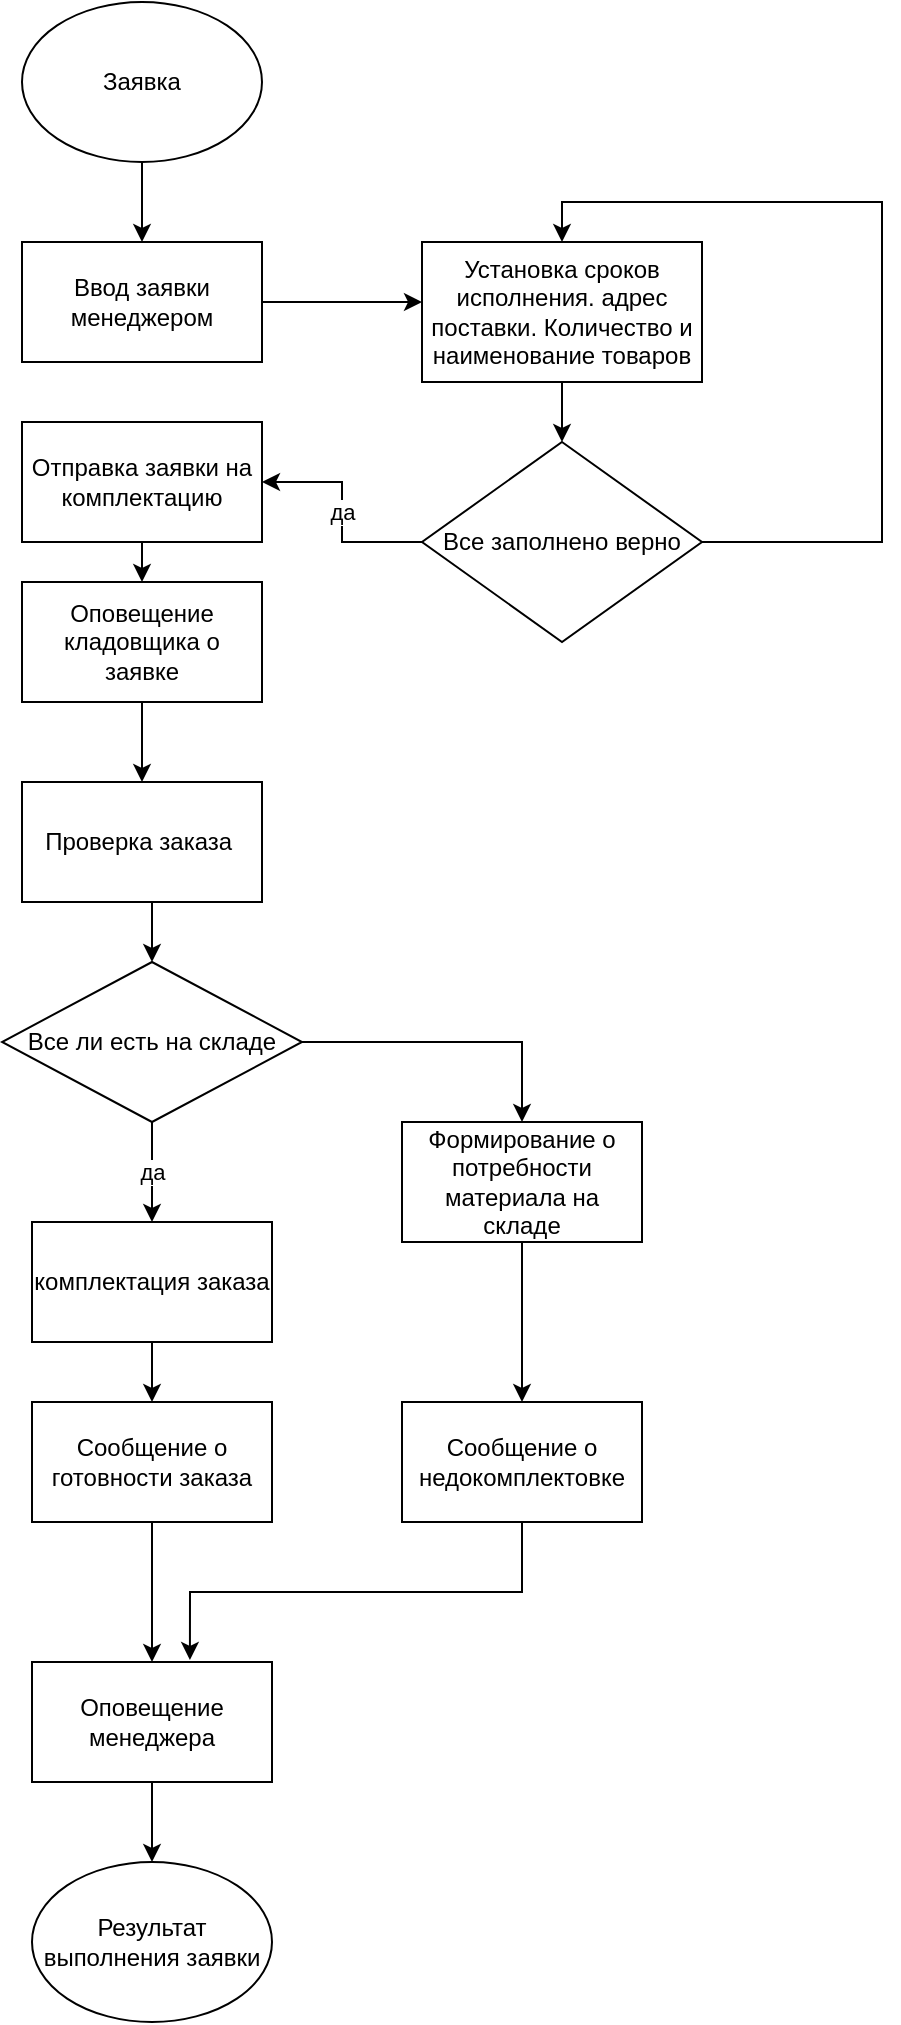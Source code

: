 <mxfile version="19.0.3" type="device"><diagram id="GWmdOLkVPI-1PdBXyWGp" name="Страница 1"><mxGraphModel dx="1422" dy="875" grid="1" gridSize="10" guides="1" tooltips="1" connect="1" arrows="1" fold="1" page="1" pageScale="1" pageWidth="827" pageHeight="1169" math="0" shadow="0"><root><mxCell id="0"/><mxCell id="1" parent="0"/><mxCell id="9EqSsU4DN5xO-eUXExSU-23" style="edgeStyle=orthogonalEdgeStyle;rounded=0;orthogonalLoop=1;jettySize=auto;html=1;exitX=1;exitY=0.5;exitDx=0;exitDy=0;" edge="1" parent="1" source="9EqSsU4DN5xO-eUXExSU-1"><mxGeometry relative="1" as="geometry"><mxPoint x="290" y="190" as="targetPoint"/></mxGeometry></mxCell><mxCell id="9EqSsU4DN5xO-eUXExSU-1" value="Ввод заявки менеджером" style="rounded=0;whiteSpace=wrap;html=1;" vertex="1" parent="1"><mxGeometry x="90" y="160" width="120" height="60" as="geometry"/></mxCell><mxCell id="9EqSsU4DN5xO-eUXExSU-33" style="edgeStyle=orthogonalEdgeStyle;rounded=0;orthogonalLoop=1;jettySize=auto;html=1;exitX=0.5;exitY=1;exitDx=0;exitDy=0;entryX=0.5;entryY=0;entryDx=0;entryDy=0;" edge="1" parent="1" source="9EqSsU4DN5xO-eUXExSU-3" target="9EqSsU4DN5xO-eUXExSU-1"><mxGeometry relative="1" as="geometry"/></mxCell><mxCell id="9EqSsU4DN5xO-eUXExSU-3" value="Заявка" style="ellipse;whiteSpace=wrap;html=1;" vertex="1" parent="1"><mxGeometry x="90" y="40" width="120" height="80" as="geometry"/></mxCell><mxCell id="9EqSsU4DN5xO-eUXExSU-28" style="edgeStyle=orthogonalEdgeStyle;rounded=0;orthogonalLoop=1;jettySize=auto;html=1;exitX=0.5;exitY=1;exitDx=0;exitDy=0;entryX=0.5;entryY=0;entryDx=0;entryDy=0;" edge="1" parent="1" source="9EqSsU4DN5xO-eUXExSU-5" target="9EqSsU4DN5xO-eUXExSU-6"><mxGeometry relative="1" as="geometry"/></mxCell><mxCell id="9EqSsU4DN5xO-eUXExSU-5" value="Отправка заявки на комплектацию" style="rounded=0;whiteSpace=wrap;html=1;" vertex="1" parent="1"><mxGeometry x="90" y="250" width="120" height="60" as="geometry"/></mxCell><mxCell id="9EqSsU4DN5xO-eUXExSU-29" style="edgeStyle=orthogonalEdgeStyle;rounded=0;orthogonalLoop=1;jettySize=auto;html=1;exitX=0.5;exitY=1;exitDx=0;exitDy=0;entryX=0.5;entryY=0;entryDx=0;entryDy=0;" edge="1" parent="1" source="9EqSsU4DN5xO-eUXExSU-6" target="9EqSsU4DN5xO-eUXExSU-11"><mxGeometry relative="1" as="geometry"/></mxCell><mxCell id="9EqSsU4DN5xO-eUXExSU-6" value="Оповещение кладовщика о заявке" style="rounded=0;whiteSpace=wrap;html=1;" vertex="1" parent="1"><mxGeometry x="90" y="330" width="120" height="60" as="geometry"/></mxCell><mxCell id="9EqSsU4DN5xO-eUXExSU-14" style="edgeStyle=orthogonalEdgeStyle;rounded=0;orthogonalLoop=1;jettySize=auto;html=1;exitX=0.5;exitY=1;exitDx=0;exitDy=0;entryX=0.5;entryY=0;entryDx=0;entryDy=0;" edge="1" parent="1" source="9EqSsU4DN5xO-eUXExSU-7" target="9EqSsU4DN5xO-eUXExSU-10"><mxGeometry relative="1" as="geometry"/></mxCell><mxCell id="9EqSsU4DN5xO-eUXExSU-7" value="комплектация заказа" style="rounded=0;whiteSpace=wrap;html=1;" vertex="1" parent="1"><mxGeometry x="95" y="650" width="120" height="60" as="geometry"/></mxCell><mxCell id="9EqSsU4DN5xO-eUXExSU-13" value="да" style="edgeStyle=orthogonalEdgeStyle;rounded=0;orthogonalLoop=1;jettySize=auto;html=1;exitX=0.5;exitY=1;exitDx=0;exitDy=0;" edge="1" parent="1" source="9EqSsU4DN5xO-eUXExSU-9" target="9EqSsU4DN5xO-eUXExSU-7"><mxGeometry relative="1" as="geometry"/></mxCell><mxCell id="9EqSsU4DN5xO-eUXExSU-17" style="edgeStyle=orthogonalEdgeStyle;rounded=0;orthogonalLoop=1;jettySize=auto;html=1;exitX=1;exitY=0.5;exitDx=0;exitDy=0;entryX=0.5;entryY=0;entryDx=0;entryDy=0;" edge="1" parent="1" source="9EqSsU4DN5xO-eUXExSU-9" target="9EqSsU4DN5xO-eUXExSU-16"><mxGeometry relative="1" as="geometry"/></mxCell><mxCell id="9EqSsU4DN5xO-eUXExSU-9" value="Все ли есть на складе" style="rhombus;whiteSpace=wrap;html=1;" vertex="1" parent="1"><mxGeometry x="80" y="520" width="150" height="80" as="geometry"/></mxCell><mxCell id="9EqSsU4DN5xO-eUXExSU-20" style="edgeStyle=orthogonalEdgeStyle;rounded=0;orthogonalLoop=1;jettySize=auto;html=1;exitX=0.5;exitY=1;exitDx=0;exitDy=0;" edge="1" parent="1" source="9EqSsU4DN5xO-eUXExSU-10" target="9EqSsU4DN5xO-eUXExSU-19"><mxGeometry relative="1" as="geometry"/></mxCell><mxCell id="9EqSsU4DN5xO-eUXExSU-10" value="Сообщение о готовности заказа" style="rounded=0;whiteSpace=wrap;html=1;" vertex="1" parent="1"><mxGeometry x="95" y="740" width="120" height="60" as="geometry"/></mxCell><mxCell id="9EqSsU4DN5xO-eUXExSU-15" style="edgeStyle=orthogonalEdgeStyle;rounded=0;orthogonalLoop=1;jettySize=auto;html=1;exitX=0.5;exitY=1;exitDx=0;exitDy=0;entryX=0.5;entryY=0;entryDx=0;entryDy=0;" edge="1" parent="1" source="9EqSsU4DN5xO-eUXExSU-11" target="9EqSsU4DN5xO-eUXExSU-9"><mxGeometry relative="1" as="geometry"/></mxCell><mxCell id="9EqSsU4DN5xO-eUXExSU-11" value="Проверка заказа&amp;nbsp;" style="rounded=0;whiteSpace=wrap;html=1;" vertex="1" parent="1"><mxGeometry x="90" y="430" width="120" height="60" as="geometry"/></mxCell><mxCell id="9EqSsU4DN5xO-eUXExSU-30" style="edgeStyle=orthogonalEdgeStyle;rounded=0;orthogonalLoop=1;jettySize=auto;html=1;exitX=0.5;exitY=1;exitDx=0;exitDy=0;entryX=0.5;entryY=0;entryDx=0;entryDy=0;" edge="1" parent="1" source="9EqSsU4DN5xO-eUXExSU-16" target="9EqSsU4DN5xO-eUXExSU-18"><mxGeometry relative="1" as="geometry"/></mxCell><mxCell id="9EqSsU4DN5xO-eUXExSU-16" value="Формирование о потребности материала на складе" style="rounded=0;whiteSpace=wrap;html=1;" vertex="1" parent="1"><mxGeometry x="280" y="600" width="120" height="60" as="geometry"/></mxCell><mxCell id="9EqSsU4DN5xO-eUXExSU-21" style="edgeStyle=orthogonalEdgeStyle;rounded=0;orthogonalLoop=1;jettySize=auto;html=1;exitX=0.5;exitY=1;exitDx=0;exitDy=0;entryX=0.658;entryY=-0.017;entryDx=0;entryDy=0;entryPerimeter=0;" edge="1" parent="1" source="9EqSsU4DN5xO-eUXExSU-18" target="9EqSsU4DN5xO-eUXExSU-19"><mxGeometry relative="1" as="geometry"/></mxCell><mxCell id="9EqSsU4DN5xO-eUXExSU-18" value="Сообщение о недокомплектовке" style="rounded=0;whiteSpace=wrap;html=1;" vertex="1" parent="1"><mxGeometry x="280" y="740" width="120" height="60" as="geometry"/></mxCell><mxCell id="9EqSsU4DN5xO-eUXExSU-32" style="edgeStyle=orthogonalEdgeStyle;rounded=0;orthogonalLoop=1;jettySize=auto;html=1;exitX=0.5;exitY=1;exitDx=0;exitDy=0;entryX=0.5;entryY=0;entryDx=0;entryDy=0;" edge="1" parent="1" source="9EqSsU4DN5xO-eUXExSU-19" target="9EqSsU4DN5xO-eUXExSU-31"><mxGeometry relative="1" as="geometry"/></mxCell><mxCell id="9EqSsU4DN5xO-eUXExSU-19" value="Оповещение менеджера" style="rounded=0;whiteSpace=wrap;html=1;" vertex="1" parent="1"><mxGeometry x="95" y="870" width="120" height="60" as="geometry"/></mxCell><mxCell id="9EqSsU4DN5xO-eUXExSU-25" style="edgeStyle=orthogonalEdgeStyle;rounded=0;orthogonalLoop=1;jettySize=auto;html=1;exitX=0.5;exitY=1;exitDx=0;exitDy=0;" edge="1" parent="1" source="9EqSsU4DN5xO-eUXExSU-22" target="9EqSsU4DN5xO-eUXExSU-24"><mxGeometry relative="1" as="geometry"/></mxCell><mxCell id="9EqSsU4DN5xO-eUXExSU-22" value="Установка сроков исполнения. адрес поставки. Количество и наименование товаров" style="rounded=0;whiteSpace=wrap;html=1;" vertex="1" parent="1"><mxGeometry x="290" y="160" width="140" height="70" as="geometry"/></mxCell><mxCell id="9EqSsU4DN5xO-eUXExSU-26" value="да" style="edgeStyle=orthogonalEdgeStyle;rounded=0;orthogonalLoop=1;jettySize=auto;html=1;exitX=0;exitY=0.5;exitDx=0;exitDy=0;" edge="1" parent="1" source="9EqSsU4DN5xO-eUXExSU-24" target="9EqSsU4DN5xO-eUXExSU-5"><mxGeometry relative="1" as="geometry"/></mxCell><mxCell id="9EqSsU4DN5xO-eUXExSU-27" style="edgeStyle=orthogonalEdgeStyle;rounded=0;orthogonalLoop=1;jettySize=auto;html=1;exitX=1;exitY=0.5;exitDx=0;exitDy=0;entryX=0.5;entryY=0;entryDx=0;entryDy=0;" edge="1" parent="1" source="9EqSsU4DN5xO-eUXExSU-24" target="9EqSsU4DN5xO-eUXExSU-22"><mxGeometry relative="1" as="geometry"><Array as="points"><mxPoint x="520" y="310"/><mxPoint x="520" y="140"/><mxPoint x="360" y="140"/></Array></mxGeometry></mxCell><mxCell id="9EqSsU4DN5xO-eUXExSU-24" value="Все заполнено верно" style="rhombus;whiteSpace=wrap;html=1;" vertex="1" parent="1"><mxGeometry x="290" y="260" width="140" height="100" as="geometry"/></mxCell><mxCell id="9EqSsU4DN5xO-eUXExSU-31" value="Результат выполнения заявки" style="ellipse;whiteSpace=wrap;html=1;" vertex="1" parent="1"><mxGeometry x="95" y="970" width="120" height="80" as="geometry"/></mxCell></root></mxGraphModel></diagram></mxfile>
